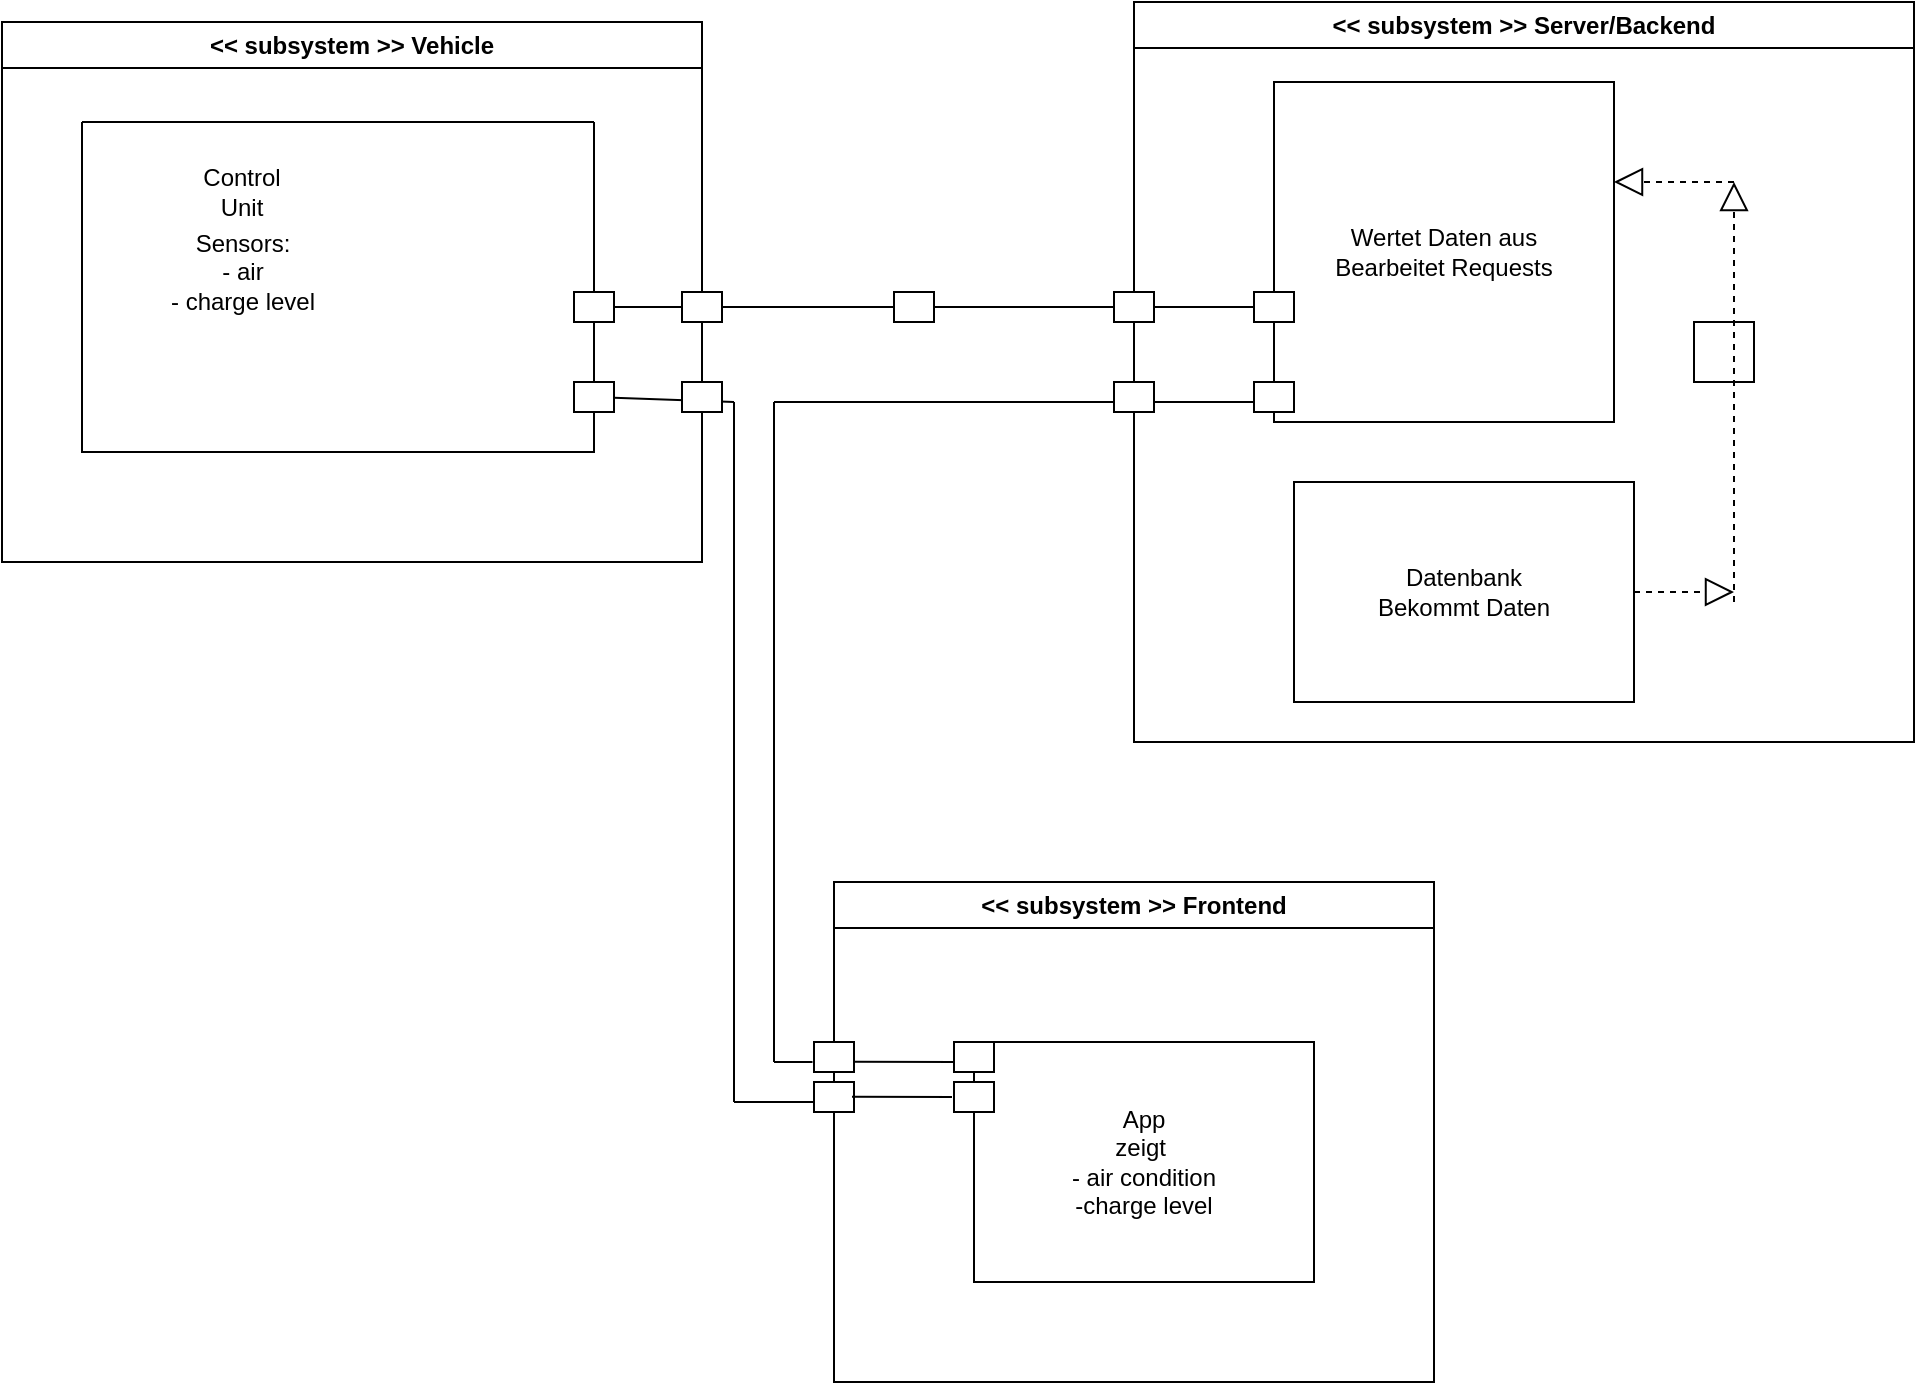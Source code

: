 <mxfile version="20.6.0" type="github">
  <diagram id="prtHgNgQTEPvFCAcTncT" name="Page-1">
    <mxGraphModel dx="568" dy="298" grid="1" gridSize="10" guides="1" tooltips="1" connect="1" arrows="1" fold="1" page="1" pageScale="1" pageWidth="827" pageHeight="1169" math="0" shadow="0">
      <root>
        <mxCell id="0" />
        <mxCell id="1" parent="0" />
        <mxCell id="t7mHXpypDHEVt24r--o4-4" value="&amp;lt;&amp;lt; subsystem &amp;gt;&amp;gt; Server/Backend" style="swimlane;whiteSpace=wrap;html=1;" parent="1" vertex="1">
          <mxGeometry x="630" y="230" width="390" height="370" as="geometry" />
        </mxCell>
        <mxCell id="t7mHXpypDHEVt24r--o4-5" value="Webserver" style="text;html=1;strokeColor=none;fillColor=none;align=center;verticalAlign=middle;whiteSpace=wrap;rounded=0;" parent="t7mHXpypDHEVt24r--o4-4" vertex="1">
          <mxGeometry x="135" y="90" width="60" height="30" as="geometry" />
        </mxCell>
        <mxCell id="2q27jME2AHrfyZB5BhRp-11" value="Datenbank&lt;br&gt;Bekommt Daten" style="rounded=0;whiteSpace=wrap;html=1;" parent="t7mHXpypDHEVt24r--o4-4" vertex="1">
          <mxGeometry x="80" y="240" width="170" height="110" as="geometry" />
        </mxCell>
        <mxCell id="2q27jME2AHrfyZB5BhRp-17" value="" style="rounded=0;whiteSpace=wrap;html=1;" parent="t7mHXpypDHEVt24r--o4-4" vertex="1">
          <mxGeometry x="280" y="160" width="30" height="30" as="geometry" />
        </mxCell>
        <mxCell id="2q27jME2AHrfyZB5BhRp-18" value="" style="endArrow=block;dashed=1;endFill=0;endSize=12;html=1;rounded=0;" parent="t7mHXpypDHEVt24r--o4-4" edge="1">
          <mxGeometry width="160" relative="1" as="geometry">
            <mxPoint x="250" y="295" as="sourcePoint" />
            <mxPoint x="300" y="295" as="targetPoint" />
          </mxGeometry>
        </mxCell>
        <mxCell id="2q27jME2AHrfyZB5BhRp-19" value="" style="endArrow=block;dashed=1;endFill=0;endSize=12;html=1;rounded=0;" parent="t7mHXpypDHEVt24r--o4-4" edge="1">
          <mxGeometry width="160" relative="1" as="geometry">
            <mxPoint x="300" y="300" as="sourcePoint" />
            <mxPoint x="300" y="90" as="targetPoint" />
          </mxGeometry>
        </mxCell>
        <mxCell id="t7mHXpypDHEVt24r--o4-1" value="Wertet Daten aus&lt;br&gt;Bearbeitet Requests" style="whiteSpace=wrap;html=1;aspect=fixed;" parent="t7mHXpypDHEVt24r--o4-4" vertex="1">
          <mxGeometry x="70" y="40" width="170" height="170" as="geometry" />
        </mxCell>
        <mxCell id="t7mHXpypDHEVt24r--o4-2" value="" style="rounded=0;whiteSpace=wrap;html=1;" parent="t7mHXpypDHEVt24r--o4-4" vertex="1">
          <mxGeometry x="60" y="145" width="20" height="15" as="geometry" />
        </mxCell>
        <mxCell id="t7mHXpypDHEVt24r--o4-3" value="" style="rounded=0;whiteSpace=wrap;html=1;" parent="t7mHXpypDHEVt24r--o4-4" vertex="1">
          <mxGeometry x="60" y="190" width="20" height="15" as="geometry" />
        </mxCell>
        <mxCell id="t7mHXpypDHEVt24r--o4-6" value="&amp;lt;&amp;lt; subsystem &amp;gt;&amp;gt; Vehicle" style="swimlane;whiteSpace=wrap;html=1;" parent="1" vertex="1">
          <mxGeometry x="64" y="240" width="350" height="270" as="geometry" />
        </mxCell>
        <mxCell id="t7mHXpypDHEVt24r--o4-7" value="" style="swimlane;startSize=0;" parent="t7mHXpypDHEVt24r--o4-6" vertex="1">
          <mxGeometry x="40" y="50" width="256" height="165" as="geometry" />
        </mxCell>
        <mxCell id="t7mHXpypDHEVt24r--o4-8" value="Control Unit" style="text;html=1;strokeColor=none;fillColor=none;align=center;verticalAlign=middle;whiteSpace=wrap;rounded=0;" parent="t7mHXpypDHEVt24r--o4-7" vertex="1">
          <mxGeometry x="50" y="20" width="60" height="30" as="geometry" />
        </mxCell>
        <mxCell id="t7mHXpypDHEVt24r--o4-9" value="Sensors:&lt;br&gt;- air&lt;br&gt;- charge level" style="text;html=1;align=center;verticalAlign=middle;resizable=0;points=[];autosize=1;strokeColor=none;fillColor=none;" parent="t7mHXpypDHEVt24r--o4-7" vertex="1">
          <mxGeometry x="30" y="45" width="100" height="60" as="geometry" />
        </mxCell>
        <mxCell id="601kGAPUHBRFmo9iNNFZ-5" value="" style="endArrow=none;html=1;rounded=0;startArrow=none;" edge="1" parent="t7mHXpypDHEVt24r--o4-6" source="601kGAPUHBRFmo9iNNFZ-4">
          <mxGeometry width="50" height="50" relative="1" as="geometry">
            <mxPoint x="296" y="190" as="sourcePoint" />
            <mxPoint x="366" y="190" as="targetPoint" />
          </mxGeometry>
        </mxCell>
        <mxCell id="t7mHXpypDHEVt24r--o4-11" value="" style="rounded=0;whiteSpace=wrap;html=1;" parent="t7mHXpypDHEVt24r--o4-6" vertex="1">
          <mxGeometry x="286" y="135" width="20" height="15" as="geometry" />
        </mxCell>
        <mxCell id="601kGAPUHBRFmo9iNNFZ-4" value="" style="rounded=0;whiteSpace=wrap;html=1;" vertex="1" parent="t7mHXpypDHEVt24r--o4-6">
          <mxGeometry x="286" y="180" width="20" height="15" as="geometry" />
        </mxCell>
        <mxCell id="2q27jME2AHrfyZB5BhRp-1" value="&amp;lt;&amp;lt; subsystem &amp;gt;&amp;gt; Frontend" style="swimlane;whiteSpace=wrap;html=1;" parent="1" vertex="1">
          <mxGeometry x="480" y="670" width="300" height="250" as="geometry" />
        </mxCell>
        <mxCell id="2q27jME2AHrfyZB5BhRp-6" value="App&lt;br&gt;zeigt&amp;nbsp;&lt;br&gt;- air condition&lt;br&gt;-charge level" style="rounded=0;whiteSpace=wrap;html=1;" parent="2q27jME2AHrfyZB5BhRp-1" vertex="1">
          <mxGeometry x="70" y="80" width="170" height="120" as="geometry" />
        </mxCell>
        <mxCell id="601kGAPUHBRFmo9iNNFZ-7" value="" style="rounded=0;whiteSpace=wrap;html=1;" vertex="1" parent="2q27jME2AHrfyZB5BhRp-1">
          <mxGeometry x="60" y="80" width="20" height="15" as="geometry" />
        </mxCell>
        <mxCell id="601kGAPUHBRFmo9iNNFZ-18" value="" style="rounded=0;whiteSpace=wrap;html=1;" vertex="1" parent="2q27jME2AHrfyZB5BhRp-1">
          <mxGeometry x="-10" y="80" width="20" height="15" as="geometry" />
        </mxCell>
        <mxCell id="601kGAPUHBRFmo9iNNFZ-20" value="" style="rounded=0;whiteSpace=wrap;html=1;" vertex="1" parent="2q27jME2AHrfyZB5BhRp-1">
          <mxGeometry x="-10" y="100" width="20" height="15" as="geometry" />
        </mxCell>
        <mxCell id="601kGAPUHBRFmo9iNNFZ-21" value="" style="endArrow=none;html=1;rounded=0;entryX=0;entryY=0.5;entryDx=0;entryDy=0;" edge="1" parent="2q27jME2AHrfyZB5BhRp-1">
          <mxGeometry width="50" height="50" relative="1" as="geometry">
            <mxPoint x="9" y="107.43" as="sourcePoint" />
            <mxPoint x="59" y="107.5" as="targetPoint" />
          </mxGeometry>
        </mxCell>
        <mxCell id="2q27jME2AHrfyZB5BhRp-20" value="" style="endArrow=block;dashed=1;endFill=0;endSize=12;html=1;rounded=0;" parent="1" edge="1">
          <mxGeometry width="160" relative="1" as="geometry">
            <mxPoint x="930" y="320" as="sourcePoint" />
            <mxPoint x="870" y="320" as="targetPoint" />
          </mxGeometry>
        </mxCell>
        <mxCell id="601kGAPUHBRFmo9iNNFZ-6" value="" style="endArrow=none;html=1;rounded=0;" edge="1" parent="1">
          <mxGeometry width="50" height="50" relative="1" as="geometry">
            <mxPoint x="430" y="430" as="sourcePoint" />
            <mxPoint x="430" y="780" as="targetPoint" />
          </mxGeometry>
        </mxCell>
        <mxCell id="601kGAPUHBRFmo9iNNFZ-8" value="" style="endArrow=none;html=1;rounded=0;entryX=0;entryY=0.25;entryDx=0;entryDy=0;startArrow=none;" edge="1" parent="1" source="601kGAPUHBRFmo9iNNFZ-16" target="2q27jME2AHrfyZB5BhRp-6">
          <mxGeometry width="50" height="50" relative="1" as="geometry">
            <mxPoint x="430" y="780" as="sourcePoint" />
            <mxPoint x="480" y="750" as="targetPoint" />
          </mxGeometry>
        </mxCell>
        <mxCell id="601kGAPUHBRFmo9iNNFZ-9" value="" style="endArrow=none;html=1;rounded=0;exitX=1;exitY=0.5;exitDx=0;exitDy=0;entryX=0;entryY=0.5;entryDx=0;entryDy=0;startArrow=none;" edge="1" parent="1" source="601kGAPUHBRFmo9iNNFZ-10" target="t7mHXpypDHEVt24r--o4-2">
          <mxGeometry width="50" height="50" relative="1" as="geometry">
            <mxPoint x="590" y="450" as="sourcePoint" />
            <mxPoint x="640" y="400" as="targetPoint" />
          </mxGeometry>
        </mxCell>
        <mxCell id="601kGAPUHBRFmo9iNNFZ-10" value="" style="rounded=0;whiteSpace=wrap;html=1;" vertex="1" parent="1">
          <mxGeometry x="510" y="375" width="20" height="15" as="geometry" />
        </mxCell>
        <mxCell id="601kGAPUHBRFmo9iNNFZ-11" value="" style="endArrow=none;html=1;rounded=0;exitX=1;exitY=0.5;exitDx=0;exitDy=0;entryX=0;entryY=0.5;entryDx=0;entryDy=0;" edge="1" parent="1" source="t7mHXpypDHEVt24r--o4-11" target="601kGAPUHBRFmo9iNNFZ-10">
          <mxGeometry width="50" height="50" relative="1" as="geometry">
            <mxPoint x="374" y="382.5" as="sourcePoint" />
            <mxPoint x="670.0" y="382.5" as="targetPoint" />
          </mxGeometry>
        </mxCell>
        <mxCell id="601kGAPUHBRFmo9iNNFZ-12" value="" style="endArrow=none;html=1;rounded=0;" edge="1" parent="1">
          <mxGeometry width="50" height="50" relative="1" as="geometry">
            <mxPoint x="450" y="430" as="sourcePoint" />
            <mxPoint x="690" y="430" as="targetPoint" />
            <Array as="points">
              <mxPoint x="560" y="430" />
            </Array>
          </mxGeometry>
        </mxCell>
        <mxCell id="601kGAPUHBRFmo9iNNFZ-13" value="" style="endArrow=none;html=1;rounded=0;" edge="1" parent="1">
          <mxGeometry width="50" height="50" relative="1" as="geometry">
            <mxPoint x="450" y="760" as="sourcePoint" />
            <mxPoint x="450" y="430" as="targetPoint" />
          </mxGeometry>
        </mxCell>
        <mxCell id="601kGAPUHBRFmo9iNNFZ-14" value="" style="endArrow=none;html=1;rounded=0;startArrow=none;exitX=0.977;exitY=0.658;exitDx=0;exitDy=0;exitPerimeter=0;" edge="1" parent="1" source="601kGAPUHBRFmo9iNNFZ-18">
          <mxGeometry width="50" height="50" relative="1" as="geometry">
            <mxPoint x="450" y="760" as="sourcePoint" />
            <mxPoint x="540" y="760" as="targetPoint" />
          </mxGeometry>
        </mxCell>
        <mxCell id="601kGAPUHBRFmo9iNNFZ-16" value="" style="rounded=0;whiteSpace=wrap;html=1;" vertex="1" parent="1">
          <mxGeometry x="540" y="770" width="20" height="15" as="geometry" />
        </mxCell>
        <mxCell id="601kGAPUHBRFmo9iNNFZ-17" value="" style="endArrow=none;html=1;rounded=0;" edge="1" parent="1">
          <mxGeometry width="50" height="50" relative="1" as="geometry">
            <mxPoint x="430" y="780" as="sourcePoint" />
            <mxPoint x="470" y="780" as="targetPoint" />
          </mxGeometry>
        </mxCell>
        <mxCell id="601kGAPUHBRFmo9iNNFZ-19" value="" style="endArrow=none;html=1;rounded=0;entryX=-0.037;entryY=0.667;entryDx=0;entryDy=0;entryPerimeter=0;" edge="1" parent="1" target="601kGAPUHBRFmo9iNNFZ-18">
          <mxGeometry width="50" height="50" relative="1" as="geometry">
            <mxPoint x="450.0" y="760" as="sourcePoint" />
            <mxPoint x="540.0" y="760" as="targetPoint" />
          </mxGeometry>
        </mxCell>
        <mxCell id="601kGAPUHBRFmo9iNNFZ-22" value="" style="rounded=0;whiteSpace=wrap;html=1;" vertex="1" parent="1">
          <mxGeometry x="404" y="420" width="20" height="15" as="geometry" />
        </mxCell>
        <mxCell id="601kGAPUHBRFmo9iNNFZ-25" value="" style="rounded=0;whiteSpace=wrap;html=1;" vertex="1" parent="1">
          <mxGeometry x="404" y="375" width="20" height="15" as="geometry" />
        </mxCell>
        <mxCell id="601kGAPUHBRFmo9iNNFZ-26" value="" style="rounded=0;whiteSpace=wrap;html=1;" vertex="1" parent="1">
          <mxGeometry x="620" y="375" width="20" height="15" as="geometry" />
        </mxCell>
        <mxCell id="601kGAPUHBRFmo9iNNFZ-27" value="" style="rounded=0;whiteSpace=wrap;html=1;" vertex="1" parent="1">
          <mxGeometry x="620" y="420" width="20" height="15" as="geometry" />
        </mxCell>
      </root>
    </mxGraphModel>
  </diagram>
</mxfile>
